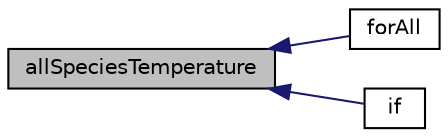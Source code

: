 digraph "allSpeciesTemperature"
{
  bgcolor="transparent";
  edge [fontname="Helvetica",fontsize="10",labelfontname="Helvetica",labelfontsize="10"];
  node [fontname="Helvetica",fontsize="10",shape=record];
  rankdir="LR";
  Node47 [label="allSpeciesTemperature",height=0.2,width=0.4,color="black", fillcolor="grey75", style="filled", fontcolor="black"];
  Node47 -> Node48 [dir="back",color="midnightblue",fontsize="10",style="solid",fontname="Helvetica"];
  Node48 [label="forAll",height=0.2,width=0.4,color="black",URL="$a07097.html#afe587bcab1ed76a2430e6c787a583964"];
  Node47 -> Node49 [dir="back",color="midnightblue",fontsize="10",style="solid",fontname="Helvetica"];
  Node49 [label="if",height=0.2,width=0.4,color="black",URL="$a07082.html#a933d9734286956bc9df9a9a17450231c"];
}
